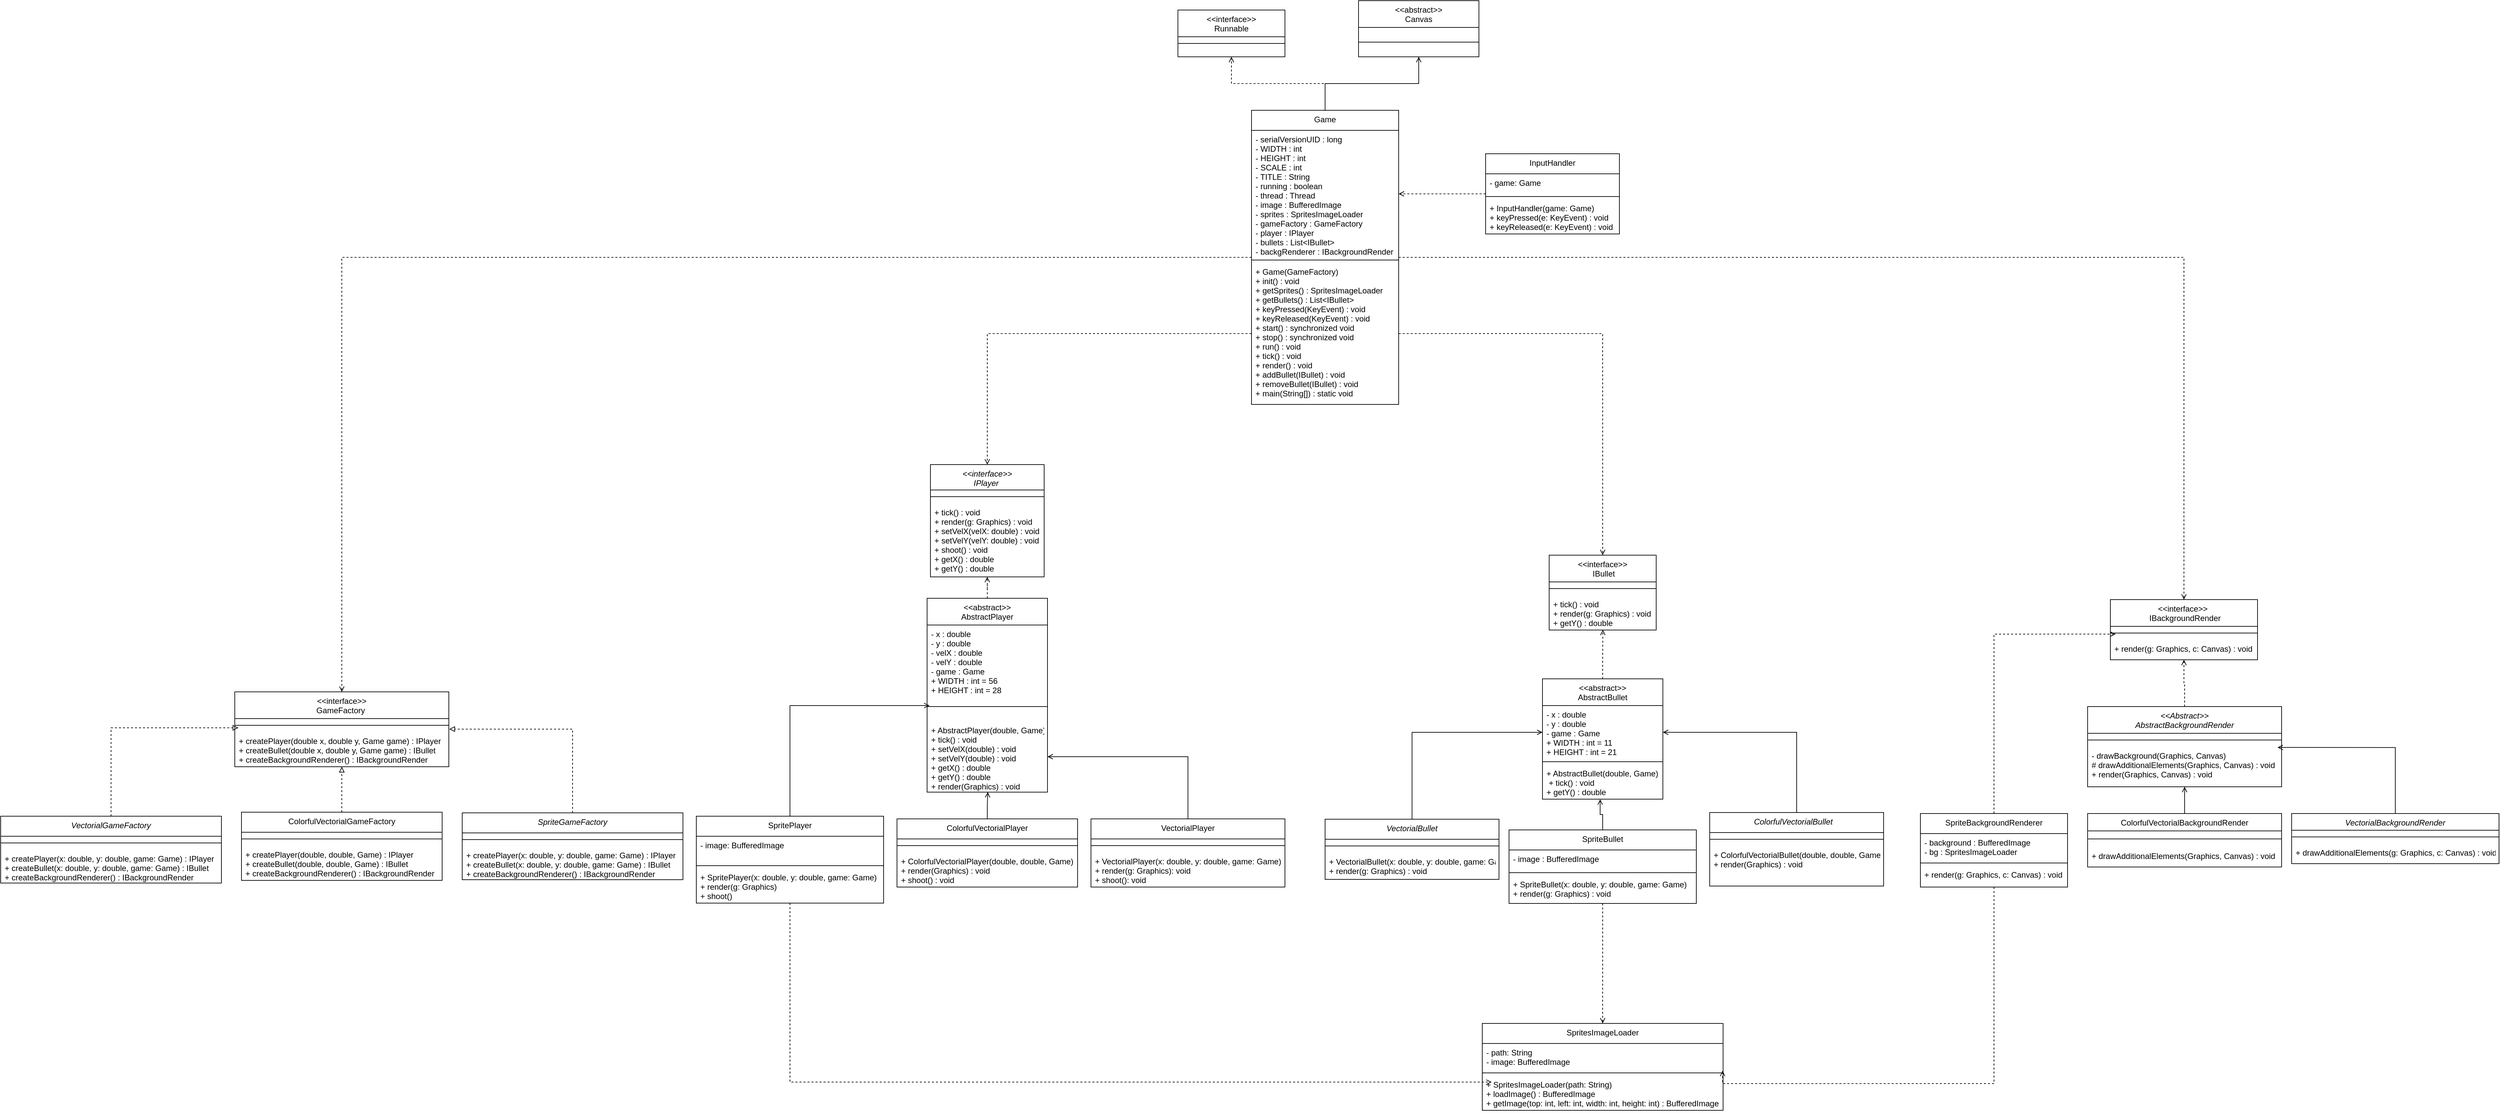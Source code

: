 <mxfile version="24.7.5">
  <diagram id="C5RBs43oDa-KdzZeNtuy" name="Page-1">
    <mxGraphModel dx="3214" dy="2257" grid="1" gridSize="10" guides="1" tooltips="1" connect="1" arrows="1" fold="1" page="1" pageScale="1" pageWidth="827" pageHeight="1169" math="0" shadow="0">
      <root>
        <mxCell id="WIyWlLk6GJQsqaUBKTNV-0" />
        <mxCell id="WIyWlLk6GJQsqaUBKTNV-1" parent="WIyWlLk6GJQsqaUBKTNV-0" />
        <mxCell id="E1pm1U9eMOjawBdHpZyg-67" style="edgeStyle=orthogonalEdgeStyle;rounded=0;orthogonalLoop=1;jettySize=auto;html=1;exitX=0.5;exitY=0;exitDx=0;exitDy=0;entryX=0.5;entryY=1;entryDx=0;entryDy=0;dashed=1;endArrow=open;endFill=0;" edge="1" parent="WIyWlLk6GJQsqaUBKTNV-1" source="zkfFHV4jXpPFQw0GAbJ--0" target="E1pm1U9eMOjawBdHpZyg-26">
          <mxGeometry relative="1" as="geometry" />
        </mxCell>
        <mxCell id="zkfFHV4jXpPFQw0GAbJ--0" value="&lt;&lt;Abstract&gt;&gt;&#xa;AbstractBackgroundRender" style="swimlane;fontStyle=2;align=center;verticalAlign=top;childLayout=stackLayout;horizontal=1;startSize=40;horizontalStack=0;resizeParent=1;resizeLast=0;collapsible=1;marginBottom=0;rounded=0;shadow=0;strokeWidth=1;" parent="WIyWlLk6GJQsqaUBKTNV-1" vertex="1">
          <mxGeometry x="1610" y="356" width="290" height="120" as="geometry">
            <mxRectangle x="230" y="140" width="160" height="26" as="alternateBounds" />
          </mxGeometry>
        </mxCell>
        <mxCell id="zkfFHV4jXpPFQw0GAbJ--4" value="" style="line;html=1;strokeWidth=1;align=left;verticalAlign=middle;spacingTop=-1;spacingLeft=3;spacingRight=3;rotatable=0;labelPosition=right;points=[];portConstraint=eastwest;" parent="zkfFHV4jXpPFQw0GAbJ--0" vertex="1">
          <mxGeometry y="40" width="290" height="20" as="geometry" />
        </mxCell>
        <mxCell id="zkfFHV4jXpPFQw0GAbJ--5" value="- drawBackground(Graphics, Canvas)&#xa;# drawAdditionalElements(Graphics, Canvas) : void&#xa;+ render(Graphics, Canvas) : void&#xa;" style="text;align=left;verticalAlign=top;spacingLeft=4;spacingRight=4;overflow=hidden;rotatable=0;points=[[0,0.5],[1,0.5]];portConstraint=eastwest;" parent="zkfFHV4jXpPFQw0GAbJ--0" vertex="1">
          <mxGeometry y="60" width="290" height="50" as="geometry" />
        </mxCell>
        <mxCell id="zkfFHV4jXpPFQw0GAbJ--6" value="&lt;&lt;abstract&gt;&gt;&#xa;AbstractBullet" style="swimlane;fontStyle=0;align=center;verticalAlign=top;childLayout=stackLayout;horizontal=1;startSize=40;horizontalStack=0;resizeParent=1;resizeLast=0;collapsible=1;marginBottom=0;rounded=0;shadow=0;strokeWidth=1;" parent="WIyWlLk6GJQsqaUBKTNV-1" vertex="1">
          <mxGeometry x="795" y="314.5" width="180" height="180" as="geometry">
            <mxRectangle x="130" y="380" width="160" height="26" as="alternateBounds" />
          </mxGeometry>
        </mxCell>
        <mxCell id="zkfFHV4jXpPFQw0GAbJ--8" value="- x : double  &#xa;- y : double &#xa;- game : Game &#xa;+ WIDTH : int = 11 &#xa;+ HEIGHT : int = 21" style="text;align=left;verticalAlign=top;spacingLeft=4;spacingRight=4;overflow=hidden;rotatable=0;points=[[0,0.5],[1,0.5]];portConstraint=eastwest;rounded=0;shadow=0;html=0;" parent="zkfFHV4jXpPFQw0GAbJ--6" vertex="1">
          <mxGeometry y="40" width="180" height="80" as="geometry" />
        </mxCell>
        <mxCell id="zkfFHV4jXpPFQw0GAbJ--9" value="" style="line;html=1;strokeWidth=1;align=left;verticalAlign=middle;spacingTop=-1;spacingLeft=3;spacingRight=3;rotatable=0;labelPosition=right;points=[];portConstraint=eastwest;" parent="zkfFHV4jXpPFQw0GAbJ--6" vertex="1">
          <mxGeometry y="120" width="180" height="8" as="geometry" />
        </mxCell>
        <mxCell id="zkfFHV4jXpPFQw0GAbJ--11" value="+ AbstractBullet(double, Game)&#xa; + tick() : void &#xa;+ getY() : double" style="text;align=left;verticalAlign=top;spacingLeft=4;spacingRight=4;overflow=hidden;rotatable=0;points=[[0,0.5],[1,0.5]];portConstraint=eastwest;" parent="zkfFHV4jXpPFQw0GAbJ--6" vertex="1">
          <mxGeometry y="128" width="180" height="52" as="geometry" />
        </mxCell>
        <mxCell id="E1pm1U9eMOjawBdHpZyg-69" style="edgeStyle=orthogonalEdgeStyle;rounded=0;orthogonalLoop=1;jettySize=auto;html=1;entryX=0.5;entryY=1;entryDx=0;entryDy=0;dashed=1;endArrow=open;endFill=0;" edge="1" parent="WIyWlLk6GJQsqaUBKTNV-1" source="zkfFHV4jXpPFQw0GAbJ--13" target="E1pm1U9eMOjawBdHpZyg-2">
          <mxGeometry relative="1" as="geometry" />
        </mxCell>
        <mxCell id="zkfFHV4jXpPFQw0GAbJ--13" value="&lt;&lt;abstract&gt;&gt;&#xa;AbstractPlayer" style="swimlane;fontStyle=0;align=center;verticalAlign=top;childLayout=stackLayout;horizontal=1;startSize=40;horizontalStack=0;resizeParent=1;resizeLast=0;collapsible=1;marginBottom=0;rounded=0;shadow=0;strokeWidth=1;" parent="WIyWlLk6GJQsqaUBKTNV-1" vertex="1">
          <mxGeometry x="-125" y="194" width="180" height="290" as="geometry">
            <mxRectangle x="340" y="380" width="170" height="26" as="alternateBounds" />
          </mxGeometry>
        </mxCell>
        <mxCell id="zkfFHV4jXpPFQw0GAbJ--14" value="- x : double&#xa;- y : double&#xa;- velX : double&#xa;- velY : double&#xa;- game : Game &#xa;+ WIDTH : int = 56 &#xa;+ HEIGHT : int = 28" style="text;align=left;verticalAlign=top;spacingLeft=4;spacingRight=4;overflow=hidden;rotatable=0;points=[[0,0.5],[1,0.5]];portConstraint=eastwest;" parent="zkfFHV4jXpPFQw0GAbJ--13" vertex="1">
          <mxGeometry y="40" width="180" height="100" as="geometry" />
        </mxCell>
        <mxCell id="zkfFHV4jXpPFQw0GAbJ--15" value="" style="line;html=1;strokeWidth=1;align=left;verticalAlign=middle;spacingTop=-1;spacingLeft=3;spacingRight=3;rotatable=0;labelPosition=right;points=[];portConstraint=eastwest;" parent="zkfFHV4jXpPFQw0GAbJ--13" vertex="1">
          <mxGeometry y="140" width="180" height="44" as="geometry" />
        </mxCell>
        <mxCell id="E1pm1U9eMOjawBdHpZyg-1" value="+ AbstractPlayer(double, Game) &#xa;+ tick() : void &#xa;+ setVelX(double) : void &#xa;+ setVelY(double) : void &#xa;+ getX() : double &#xa;+ getY() : double &#xa;+ render(Graphics) : void" style="text;align=left;verticalAlign=top;spacingLeft=4;spacingRight=4;overflow=hidden;rotatable=0;points=[[0,0.5],[1,0.5]];portConstraint=eastwest;" vertex="1" parent="zkfFHV4jXpPFQw0GAbJ--13">
          <mxGeometry y="184" width="180" height="106" as="geometry" />
        </mxCell>
        <mxCell id="E1pm1U9eMOjawBdHpZyg-70" style="edgeStyle=orthogonalEdgeStyle;rounded=0;orthogonalLoop=1;jettySize=auto;html=1;entryX=0.5;entryY=1;entryDx=0;entryDy=0;endArrow=open;endFill=0;" edge="1" parent="WIyWlLk6GJQsqaUBKTNV-1" source="zkfFHV4jXpPFQw0GAbJ--17" target="zkfFHV4jXpPFQw0GAbJ--0">
          <mxGeometry relative="1" as="geometry" />
        </mxCell>
        <mxCell id="zkfFHV4jXpPFQw0GAbJ--17" value="ColorfulVectorialBackgroundRender" style="swimlane;fontStyle=0;align=center;verticalAlign=top;childLayout=stackLayout;horizontal=1;startSize=26;horizontalStack=0;resizeParent=1;resizeLast=0;collapsible=1;marginBottom=0;rounded=0;shadow=0;strokeWidth=1;" parent="WIyWlLk6GJQsqaUBKTNV-1" vertex="1">
          <mxGeometry x="1610" y="516" width="290" height="80" as="geometry">
            <mxRectangle x="550" y="140" width="160" height="26" as="alternateBounds" />
          </mxGeometry>
        </mxCell>
        <mxCell id="zkfFHV4jXpPFQw0GAbJ--23" value="" style="line;html=1;strokeWidth=1;align=left;verticalAlign=middle;spacingTop=-1;spacingLeft=3;spacingRight=3;rotatable=0;labelPosition=right;points=[];portConstraint=eastwest;" parent="zkfFHV4jXpPFQw0GAbJ--17" vertex="1">
          <mxGeometry y="26" width="290" height="24" as="geometry" />
        </mxCell>
        <mxCell id="zkfFHV4jXpPFQw0GAbJ--25" value="+ drawAdditionalElements(Graphics, Canvas) : void" style="text;align=left;verticalAlign=top;spacingLeft=4;spacingRight=4;overflow=hidden;rotatable=0;points=[[0,0.5],[1,0.5]];portConstraint=eastwest;" parent="zkfFHV4jXpPFQw0GAbJ--17" vertex="1">
          <mxGeometry y="50" width="290" height="26" as="geometry" />
        </mxCell>
        <mxCell id="E1pm1U9eMOjawBdHpZyg-2" value="&lt;&lt;interface&gt;&gt;&#xa;IPlayer " style="swimlane;fontStyle=2;align=center;verticalAlign=top;childLayout=stackLayout;horizontal=1;startSize=38;horizontalStack=0;resizeParent=1;resizeLast=0;collapsible=1;marginBottom=0;rounded=0;shadow=0;strokeWidth=1;" vertex="1" parent="WIyWlLk6GJQsqaUBKTNV-1">
          <mxGeometry x="-120" y="-6" width="170" height="168" as="geometry">
            <mxRectangle x="230" y="140" width="160" height="26" as="alternateBounds" />
          </mxGeometry>
        </mxCell>
        <mxCell id="E1pm1U9eMOjawBdHpZyg-3" value="" style="line;html=1;strokeWidth=1;align=left;verticalAlign=middle;spacingTop=-1;spacingLeft=3;spacingRight=3;rotatable=0;labelPosition=right;points=[];portConstraint=eastwest;" vertex="1" parent="E1pm1U9eMOjawBdHpZyg-2">
          <mxGeometry y="38" width="170" height="20" as="geometry" />
        </mxCell>
        <mxCell id="E1pm1U9eMOjawBdHpZyg-4" value="+ tick() : void&#xa;+ render(g: Graphics) : void &#xa;+ setVelX(velX: double) : void&#xa;+ setVelY(velY: double) : void&#xa;+ shoot() : void &#xa;+ getX() : double &#xa;+ getY() : double" style="text;align=left;verticalAlign=top;spacingLeft=4;spacingRight=4;overflow=hidden;rotatable=0;points=[[0,0.5],[1,0.5]];portConstraint=eastwest;" vertex="1" parent="E1pm1U9eMOjawBdHpZyg-2">
          <mxGeometry y="58" width="170" height="110" as="geometry" />
        </mxCell>
        <mxCell id="E1pm1U9eMOjawBdHpZyg-73" style="edgeStyle=orthogonalEdgeStyle;rounded=0;orthogonalLoop=1;jettySize=auto;html=1;entryX=1;entryY=0.5;entryDx=0;entryDy=0;endArrow=open;endFill=0;" edge="1" parent="WIyWlLk6GJQsqaUBKTNV-1" source="E1pm1U9eMOjawBdHpZyg-5" target="zkfFHV4jXpPFQw0GAbJ--8">
          <mxGeometry relative="1" as="geometry" />
        </mxCell>
        <mxCell id="E1pm1U9eMOjawBdHpZyg-5" value="ColorfulVectorialBullet   " style="swimlane;fontStyle=2;align=center;verticalAlign=top;childLayout=stackLayout;horizontal=1;startSize=30;horizontalStack=0;resizeParent=1;resizeLast=0;collapsible=1;marginBottom=0;rounded=0;shadow=0;strokeWidth=1;" vertex="1" parent="WIyWlLk6GJQsqaUBKTNV-1">
          <mxGeometry x="1045" y="514.5" width="260" height="110" as="geometry">
            <mxRectangle x="230" y="140" width="160" height="26" as="alternateBounds" />
          </mxGeometry>
        </mxCell>
        <mxCell id="E1pm1U9eMOjawBdHpZyg-6" value="" style="line;html=1;strokeWidth=1;align=left;verticalAlign=middle;spacingTop=-1;spacingLeft=3;spacingRight=3;rotatable=0;labelPosition=right;points=[];portConstraint=eastwest;" vertex="1" parent="E1pm1U9eMOjawBdHpZyg-5">
          <mxGeometry y="30" width="260" height="20" as="geometry" />
        </mxCell>
        <mxCell id="E1pm1U9eMOjawBdHpZyg-7" value="+ ColorfulVectorialBullet(double, double, Game)&#xa;+ render(Graphics) : void" style="text;align=left;verticalAlign=top;spacingLeft=4;spacingRight=4;overflow=hidden;rotatable=0;points=[[0,0.5],[1,0.5]];portConstraint=eastwest;" vertex="1" parent="E1pm1U9eMOjawBdHpZyg-5">
          <mxGeometry y="50" width="260" height="50" as="geometry" />
        </mxCell>
        <mxCell id="E1pm1U9eMOjawBdHpZyg-9" value="ColorfulVectorialGameFactory" style="swimlane;fontStyle=0;align=center;verticalAlign=top;childLayout=stackLayout;horizontal=1;startSize=30;horizontalStack=0;resizeParent=1;resizeLast=0;collapsible=1;marginBottom=0;rounded=0;shadow=0;strokeWidth=1;" vertex="1" parent="WIyWlLk6GJQsqaUBKTNV-1">
          <mxGeometry x="-1150" y="514" width="300" height="102" as="geometry">
            <mxRectangle x="130" y="380" width="160" height="26" as="alternateBounds" />
          </mxGeometry>
        </mxCell>
        <mxCell id="E1pm1U9eMOjawBdHpZyg-11" value="" style="line;html=1;strokeWidth=1;align=left;verticalAlign=middle;spacingTop=-1;spacingLeft=3;spacingRight=3;rotatable=0;labelPosition=right;points=[];portConstraint=eastwest;" vertex="1" parent="E1pm1U9eMOjawBdHpZyg-9">
          <mxGeometry y="30" width="300" height="20" as="geometry" />
        </mxCell>
        <mxCell id="E1pm1U9eMOjawBdHpZyg-12" value="+ createPlayer(double, double, Game) : IPlayer &#xa;+ createBullet(double, double, Game) : IBullet &#xa;+ createBackgroundRenderer() : IBackgroundRender" style="text;align=left;verticalAlign=top;spacingLeft=4;spacingRight=4;overflow=hidden;rotatable=0;points=[[0,0.5],[1,0.5]];portConstraint=eastwest;" vertex="1" parent="E1pm1U9eMOjawBdHpZyg-9">
          <mxGeometry y="50" width="300" height="52" as="geometry" />
        </mxCell>
        <mxCell id="E1pm1U9eMOjawBdHpZyg-13" value="ColorfulVectorialPlayer" style="swimlane;fontStyle=0;align=center;verticalAlign=top;childLayout=stackLayout;horizontal=1;startSize=30;horizontalStack=0;resizeParent=1;resizeLast=0;collapsible=1;marginBottom=0;rounded=0;shadow=0;strokeWidth=1;" vertex="1" parent="WIyWlLk6GJQsqaUBKTNV-1">
          <mxGeometry x="-170" y="524" width="270" height="102" as="geometry">
            <mxRectangle x="130" y="380" width="160" height="26" as="alternateBounds" />
          </mxGeometry>
        </mxCell>
        <mxCell id="E1pm1U9eMOjawBdHpZyg-14" value="" style="line;html=1;strokeWidth=1;align=left;verticalAlign=middle;spacingTop=-1;spacingLeft=3;spacingRight=3;rotatable=0;labelPosition=right;points=[];portConstraint=eastwest;" vertex="1" parent="E1pm1U9eMOjawBdHpZyg-13">
          <mxGeometry y="30" width="270" height="20" as="geometry" />
        </mxCell>
        <mxCell id="E1pm1U9eMOjawBdHpZyg-15" value="+ ColorfulVectorialPlayer(double, double, Game) &#xa;+ render(Graphics) : void &#xa;+ shoot() : void" style="text;align=left;verticalAlign=top;spacingLeft=4;spacingRight=4;overflow=hidden;rotatable=0;points=[[0,0.5],[1,0.5]];portConstraint=eastwest;" vertex="1" parent="E1pm1U9eMOjawBdHpZyg-13">
          <mxGeometry y="50" width="270" height="52" as="geometry" />
        </mxCell>
        <mxCell id="E1pm1U9eMOjawBdHpZyg-83" style="edgeStyle=orthogonalEdgeStyle;rounded=0;orthogonalLoop=1;jettySize=auto;html=1;entryX=0.5;entryY=1;entryDx=0;entryDy=0;dashed=1;endArrow=open;endFill=0;" edge="1" parent="WIyWlLk6GJQsqaUBKTNV-1" source="E1pm1U9eMOjawBdHpZyg-19" target="E1pm1U9eMOjawBdHpZyg-76">
          <mxGeometry relative="1" as="geometry" />
        </mxCell>
        <mxCell id="E1pm1U9eMOjawBdHpZyg-84" style="edgeStyle=orthogonalEdgeStyle;rounded=0;orthogonalLoop=1;jettySize=auto;html=1;exitX=0.5;exitY=0;exitDx=0;exitDy=0;entryX=0.5;entryY=1;entryDx=0;entryDy=0;endArrow=open;endFill=0;" edge="1" parent="WIyWlLk6GJQsqaUBKTNV-1" source="E1pm1U9eMOjawBdHpZyg-19" target="E1pm1U9eMOjawBdHpZyg-79">
          <mxGeometry relative="1" as="geometry" />
        </mxCell>
        <mxCell id="E1pm1U9eMOjawBdHpZyg-102" style="edgeStyle=orthogonalEdgeStyle;rounded=0;orthogonalLoop=1;jettySize=auto;html=1;dashed=1;endArrow=open;endFill=0;" edge="1" parent="WIyWlLk6GJQsqaUBKTNV-1" source="E1pm1U9eMOjawBdHpZyg-19" target="E1pm1U9eMOjawBdHpZyg-23">
          <mxGeometry relative="1" as="geometry" />
        </mxCell>
        <mxCell id="E1pm1U9eMOjawBdHpZyg-105" style="edgeStyle=orthogonalEdgeStyle;rounded=0;orthogonalLoop=1;jettySize=auto;html=1;entryX=0.5;entryY=0;entryDx=0;entryDy=0;dashed=1;endArrow=open;endFill=0;" edge="1" parent="WIyWlLk6GJQsqaUBKTNV-1" source="E1pm1U9eMOjawBdHpZyg-19" target="E1pm1U9eMOjawBdHpZyg-26">
          <mxGeometry relative="1" as="geometry" />
        </mxCell>
        <mxCell id="E1pm1U9eMOjawBdHpZyg-19" value="Game" style="swimlane;fontStyle=0;align=center;verticalAlign=top;childLayout=stackLayout;horizontal=1;startSize=30;horizontalStack=0;resizeParent=1;resizeLast=0;collapsible=1;marginBottom=0;rounded=0;shadow=0;strokeWidth=1;" vertex="1" parent="WIyWlLk6GJQsqaUBKTNV-1">
          <mxGeometry x="360" y="-536" width="220" height="440" as="geometry">
            <mxRectangle x="130" y="380" width="160" height="26" as="alternateBounds" />
          </mxGeometry>
        </mxCell>
        <mxCell id="E1pm1U9eMOjawBdHpZyg-20" value="- serialVersionUID : long &#xa;- WIDTH : int &#xa;- HEIGHT : int &#xa;- SCALE : int &#xa;- TITLE : String &#xa;- running : boolean &#xa;- thread : Thread &#xa;- image : BufferedImage &#xa;- sprites : SpritesImageLoader &#xa;- gameFactory : GameFactory &#xa;- player : IPlayer &#xa;- bullets : List&lt;IBullet&gt; &#xa;- backgRenderer : IBackgroundRender" style="text;align=left;verticalAlign=top;spacingLeft=4;spacingRight=4;overflow=hidden;rotatable=0;points=[[0,0.5],[1,0.5]];portConstraint=eastwest;rounded=0;shadow=0;html=0;" vertex="1" parent="E1pm1U9eMOjawBdHpZyg-19">
          <mxGeometry y="30" width="220" height="190" as="geometry" />
        </mxCell>
        <mxCell id="E1pm1U9eMOjawBdHpZyg-21" value="" style="line;html=1;strokeWidth=1;align=left;verticalAlign=middle;spacingTop=-1;spacingLeft=3;spacingRight=3;rotatable=0;labelPosition=right;points=[];portConstraint=eastwest;" vertex="1" parent="E1pm1U9eMOjawBdHpZyg-19">
          <mxGeometry y="220" width="220" height="8" as="geometry" />
        </mxCell>
        <mxCell id="E1pm1U9eMOjawBdHpZyg-22" value="+ Game(GameFactory) &#xa;+ init() : void &#xa;+ getSprites() : SpritesImageLoader &#xa;+ getBullets() : List&lt;IBullet&gt; &#xa;+ keyPressed(KeyEvent) : void &#xa;+ keyReleased(KeyEvent) : void &#xa;+ start() : synchronized void &#xa;+ stop() : synchronized void &#xa;+ run() : void &#xa;+ tick() : void &#xa;+ render() : void &#xa;+ addBullet(IBullet) : void &#xa;+ removeBullet(IBullet) : void &#xa;+ main(String[]) : static void" style="text;align=left;verticalAlign=top;spacingLeft=4;spacingRight=4;overflow=hidden;rotatable=0;points=[[0,0.5],[1,0.5]];portConstraint=eastwest;" vertex="1" parent="E1pm1U9eMOjawBdHpZyg-19">
          <mxGeometry y="228" width="220" height="212" as="geometry" />
        </mxCell>
        <mxCell id="E1pm1U9eMOjawBdHpZyg-23" value="&lt;&lt;interface&gt;&gt;&#xa;GameFactory " style="swimlane;fontStyle=0;align=center;verticalAlign=top;childLayout=stackLayout;horizontal=1;startSize=40;horizontalStack=0;resizeParent=1;resizeLast=0;collapsible=1;marginBottom=0;rounded=0;shadow=0;strokeWidth=1;" vertex="1" parent="WIyWlLk6GJQsqaUBKTNV-1">
          <mxGeometry x="-1160" y="334" width="320" height="112" as="geometry">
            <mxRectangle x="130" y="380" width="160" height="26" as="alternateBounds" />
          </mxGeometry>
        </mxCell>
        <mxCell id="E1pm1U9eMOjawBdHpZyg-24" value="" style="line;html=1;strokeWidth=1;align=left;verticalAlign=middle;spacingTop=-1;spacingLeft=3;spacingRight=3;rotatable=0;labelPosition=right;points=[];portConstraint=eastwest;" vertex="1" parent="E1pm1U9eMOjawBdHpZyg-23">
          <mxGeometry y="40" width="320" height="20" as="geometry" />
        </mxCell>
        <mxCell id="E1pm1U9eMOjawBdHpZyg-25" value="+ createPlayer(double x, double y, Game game) : IPlayer &#xa;+ createBullet(double x, double y, Game game) : IBullet &#xa;+ createBackgroundRenderer() : IBackgroundRender" style="text;align=left;verticalAlign=top;spacingLeft=4;spacingRight=4;overflow=hidden;rotatable=0;points=[[0,0.5],[1,0.5]];portConstraint=eastwest;" vertex="1" parent="E1pm1U9eMOjawBdHpZyg-23">
          <mxGeometry y="60" width="320" height="52" as="geometry" />
        </mxCell>
        <mxCell id="E1pm1U9eMOjawBdHpZyg-26" value="&lt;&lt;interface&gt;&gt; &#xa; IBackgroundRender" style="swimlane;fontStyle=0;align=center;verticalAlign=top;childLayout=stackLayout;horizontal=1;startSize=40;horizontalStack=0;resizeParent=1;resizeLast=0;collapsible=1;marginBottom=0;rounded=0;shadow=0;strokeWidth=1;" vertex="1" parent="WIyWlLk6GJQsqaUBKTNV-1">
          <mxGeometry x="1644" y="196" width="220" height="90" as="geometry">
            <mxRectangle x="130" y="380" width="160" height="26" as="alternateBounds" />
          </mxGeometry>
        </mxCell>
        <mxCell id="E1pm1U9eMOjawBdHpZyg-27" value="" style="line;html=1;strokeWidth=1;align=left;verticalAlign=middle;spacingTop=-1;spacingLeft=3;spacingRight=3;rotatable=0;labelPosition=right;points=[];portConstraint=eastwest;" vertex="1" parent="E1pm1U9eMOjawBdHpZyg-26">
          <mxGeometry y="40" width="220" height="20" as="geometry" />
        </mxCell>
        <mxCell id="E1pm1U9eMOjawBdHpZyg-28" value="+ render(g: Graphics, c: Canvas) : void" style="text;align=left;verticalAlign=top;spacingLeft=4;spacingRight=4;overflow=hidden;rotatable=0;points=[[0,0.5],[1,0.5]];portConstraint=eastwest;" vertex="1" parent="E1pm1U9eMOjawBdHpZyg-26">
          <mxGeometry y="60" width="220" height="30" as="geometry" />
        </mxCell>
        <mxCell id="E1pm1U9eMOjawBdHpZyg-29" value=" &lt;&lt;interface&gt;&gt; &#xa; IBullet" style="swimlane;fontStyle=0;align=center;verticalAlign=top;childLayout=stackLayout;horizontal=1;startSize=40;horizontalStack=0;resizeParent=1;resizeLast=0;collapsible=1;marginBottom=0;rounded=0;shadow=0;strokeWidth=1;" vertex="1" parent="WIyWlLk6GJQsqaUBKTNV-1">
          <mxGeometry x="805" y="129.5" width="160" height="112" as="geometry">
            <mxRectangle x="130" y="380" width="160" height="26" as="alternateBounds" />
          </mxGeometry>
        </mxCell>
        <mxCell id="E1pm1U9eMOjawBdHpZyg-30" value="" style="line;html=1;strokeWidth=1;align=left;verticalAlign=middle;spacingTop=-1;spacingLeft=3;spacingRight=3;rotatable=0;labelPosition=right;points=[];portConstraint=eastwest;" vertex="1" parent="E1pm1U9eMOjawBdHpZyg-29">
          <mxGeometry y="40" width="160" height="20" as="geometry" />
        </mxCell>
        <mxCell id="E1pm1U9eMOjawBdHpZyg-31" value="+ tick() : void &#xa;+ render(g: Graphics) : void &#xa;+ getY() : double" style="text;align=left;verticalAlign=top;spacingLeft=4;spacingRight=4;overflow=hidden;rotatable=0;points=[[0,0.5],[1,0.5]];portConstraint=eastwest;" vertex="1" parent="E1pm1U9eMOjawBdHpZyg-29">
          <mxGeometry y="60" width="160" height="52" as="geometry" />
        </mxCell>
        <mxCell id="E1pm1U9eMOjawBdHpZyg-106" style="edgeStyle=orthogonalEdgeStyle;rounded=0;orthogonalLoop=1;jettySize=auto;html=1;dashed=1;endArrow=open;endFill=0;" edge="1" parent="WIyWlLk6GJQsqaUBKTNV-1" source="E1pm1U9eMOjawBdHpZyg-32" target="E1pm1U9eMOjawBdHpZyg-20">
          <mxGeometry relative="1" as="geometry" />
        </mxCell>
        <mxCell id="E1pm1U9eMOjawBdHpZyg-32" value="InputHandler" style="swimlane;fontStyle=0;align=center;verticalAlign=top;childLayout=stackLayout;horizontal=1;startSize=30;horizontalStack=0;resizeParent=1;resizeLast=0;collapsible=1;marginBottom=0;rounded=0;shadow=0;strokeWidth=1;" vertex="1" parent="WIyWlLk6GJQsqaUBKTNV-1">
          <mxGeometry x="710" y="-471" width="200" height="120" as="geometry">
            <mxRectangle x="130" y="380" width="160" height="26" as="alternateBounds" />
          </mxGeometry>
        </mxCell>
        <mxCell id="E1pm1U9eMOjawBdHpZyg-33" value="- game: Game" style="text;align=left;verticalAlign=top;spacingLeft=4;spacingRight=4;overflow=hidden;rotatable=0;points=[[0,0.5],[1,0.5]];portConstraint=eastwest;rounded=0;shadow=0;html=0;" vertex="1" parent="E1pm1U9eMOjawBdHpZyg-32">
          <mxGeometry y="30" width="200" height="30" as="geometry" />
        </mxCell>
        <mxCell id="E1pm1U9eMOjawBdHpZyg-34" value="" style="line;html=1;strokeWidth=1;align=left;verticalAlign=middle;spacingTop=-1;spacingLeft=3;spacingRight=3;rotatable=0;labelPosition=right;points=[];portConstraint=eastwest;" vertex="1" parent="E1pm1U9eMOjawBdHpZyg-32">
          <mxGeometry y="60" width="200" height="8" as="geometry" />
        </mxCell>
        <mxCell id="E1pm1U9eMOjawBdHpZyg-35" value="+ InputHandler(game: Game) &#xa;+ keyPressed(e: KeyEvent) : void &#xa;+ keyReleased(e: KeyEvent) : void" style="text;align=left;verticalAlign=top;spacingLeft=4;spacingRight=4;overflow=hidden;rotatable=0;points=[[0,0.5],[1,0.5]];portConstraint=eastwest;" vertex="1" parent="E1pm1U9eMOjawBdHpZyg-32">
          <mxGeometry y="68" width="200" height="52" as="geometry" />
        </mxCell>
        <mxCell id="E1pm1U9eMOjawBdHpZyg-36" value="SpriteBackgroundRenderer" style="swimlane;fontStyle=0;align=center;verticalAlign=top;childLayout=stackLayout;horizontal=1;startSize=30;horizontalStack=0;resizeParent=1;resizeLast=0;collapsible=1;marginBottom=0;rounded=0;shadow=0;strokeWidth=1;" vertex="1" parent="WIyWlLk6GJQsqaUBKTNV-1">
          <mxGeometry x="1360" y="516" width="220" height="110" as="geometry">
            <mxRectangle x="130" y="380" width="160" height="26" as="alternateBounds" />
          </mxGeometry>
        </mxCell>
        <mxCell id="E1pm1U9eMOjawBdHpZyg-37" value="- background : BufferedImage &#xa;- bg : SpritesImageLoader" style="text;align=left;verticalAlign=top;spacingLeft=4;spacingRight=4;overflow=hidden;rotatable=0;points=[[0,0.5],[1,0.5]];portConstraint=eastwest;rounded=0;shadow=0;html=0;" vertex="1" parent="E1pm1U9eMOjawBdHpZyg-36">
          <mxGeometry y="30" width="220" height="40" as="geometry" />
        </mxCell>
        <mxCell id="E1pm1U9eMOjawBdHpZyg-38" value="" style="line;html=1;strokeWidth=1;align=left;verticalAlign=middle;spacingTop=-1;spacingLeft=3;spacingRight=3;rotatable=0;labelPosition=right;points=[];portConstraint=eastwest;" vertex="1" parent="E1pm1U9eMOjawBdHpZyg-36">
          <mxGeometry y="70" width="220" height="8" as="geometry" />
        </mxCell>
        <mxCell id="E1pm1U9eMOjawBdHpZyg-39" value="+ render(g: Graphics, c: Canvas) : void" style="text;align=left;verticalAlign=top;spacingLeft=4;spacingRight=4;overflow=hidden;rotatable=0;points=[[0,0.5],[1,0.5]];portConstraint=eastwest;" vertex="1" parent="E1pm1U9eMOjawBdHpZyg-36">
          <mxGeometry y="78" width="220" height="32" as="geometry" />
        </mxCell>
        <mxCell id="E1pm1U9eMOjawBdHpZyg-100" style="edgeStyle=orthogonalEdgeStyle;rounded=0;orthogonalLoop=1;jettySize=auto;html=1;exitX=0.5;exitY=1;exitDx=0;exitDy=0;entryX=0.5;entryY=0;entryDx=0;entryDy=0;dashed=1;endArrow=open;endFill=0;" edge="1" parent="WIyWlLk6GJQsqaUBKTNV-1" source="E1pm1U9eMOjawBdHpZyg-40" target="E1pm1U9eMOjawBdHpZyg-51">
          <mxGeometry relative="1" as="geometry" />
        </mxCell>
        <mxCell id="E1pm1U9eMOjawBdHpZyg-40" value="SpriteBullet" style="swimlane;fontStyle=0;align=center;verticalAlign=top;childLayout=stackLayout;horizontal=1;startSize=30;horizontalStack=0;resizeParent=1;resizeLast=0;collapsible=1;marginBottom=0;rounded=0;shadow=0;strokeWidth=1;" vertex="1" parent="WIyWlLk6GJQsqaUBKTNV-1">
          <mxGeometry x="745" y="540.5" width="280" height="110" as="geometry">
            <mxRectangle x="130" y="380" width="160" height="26" as="alternateBounds" />
          </mxGeometry>
        </mxCell>
        <mxCell id="E1pm1U9eMOjawBdHpZyg-41" value="- image : BufferedImage" style="text;align=left;verticalAlign=top;spacingLeft=4;spacingRight=4;overflow=hidden;rotatable=0;points=[[0,0.5],[1,0.5]];portConstraint=eastwest;rounded=0;shadow=0;html=0;" vertex="1" parent="E1pm1U9eMOjawBdHpZyg-40">
          <mxGeometry y="30" width="280" height="30" as="geometry" />
        </mxCell>
        <mxCell id="E1pm1U9eMOjawBdHpZyg-42" value="" style="line;html=1;strokeWidth=1;align=left;verticalAlign=middle;spacingTop=-1;spacingLeft=3;spacingRight=3;rotatable=0;labelPosition=right;points=[];portConstraint=eastwest;" vertex="1" parent="E1pm1U9eMOjawBdHpZyg-40">
          <mxGeometry y="60" width="280" height="8" as="geometry" />
        </mxCell>
        <mxCell id="E1pm1U9eMOjawBdHpZyg-43" value="+ SpriteBullet(x: double, y: double, game: Game) &#xa;+ render(g: Graphics) : void" style="text;align=left;verticalAlign=top;spacingLeft=4;spacingRight=4;overflow=hidden;rotatable=0;points=[[0,0.5],[1,0.5]];portConstraint=eastwest;" vertex="1" parent="E1pm1U9eMOjawBdHpZyg-40">
          <mxGeometry y="68" width="280" height="32" as="geometry" />
        </mxCell>
        <mxCell id="E1pm1U9eMOjawBdHpZyg-44" value="SpriteGameFactory" style="swimlane;fontStyle=2;align=center;verticalAlign=top;childLayout=stackLayout;horizontal=1;startSize=30;horizontalStack=0;resizeParent=1;resizeLast=0;collapsible=1;marginBottom=0;rounded=0;shadow=0;strokeWidth=1;" vertex="1" parent="WIyWlLk6GJQsqaUBKTNV-1">
          <mxGeometry x="-820" y="515" width="330" height="100" as="geometry">
            <mxRectangle x="230" y="140" width="160" height="26" as="alternateBounds" />
          </mxGeometry>
        </mxCell>
        <mxCell id="E1pm1U9eMOjawBdHpZyg-45" value="" style="line;html=1;strokeWidth=1;align=left;verticalAlign=middle;spacingTop=-1;spacingLeft=3;spacingRight=3;rotatable=0;labelPosition=right;points=[];portConstraint=eastwest;" vertex="1" parent="E1pm1U9eMOjawBdHpZyg-44">
          <mxGeometry y="30" width="330" height="20" as="geometry" />
        </mxCell>
        <mxCell id="E1pm1U9eMOjawBdHpZyg-46" value="+ createPlayer(x: double, y: double, game: Game) : IPlayer &#xa;+ createBullet(x: double, y: double, game: Game) : IBullet &#xa;+ createBackgroundRenderer() : IBackgroundRender&#xa;" style="text;align=left;verticalAlign=top;spacingLeft=4;spacingRight=4;overflow=hidden;rotatable=0;points=[[0,0.5],[1,0.5]];portConstraint=eastwest;" vertex="1" parent="E1pm1U9eMOjawBdHpZyg-44">
          <mxGeometry y="50" width="330" height="50" as="geometry" />
        </mxCell>
        <mxCell id="E1pm1U9eMOjawBdHpZyg-47" value="SpritePlayer" style="swimlane;fontStyle=0;align=center;verticalAlign=top;childLayout=stackLayout;horizontal=1;startSize=30;horizontalStack=0;resizeParent=1;resizeLast=0;collapsible=1;marginBottom=0;rounded=0;shadow=0;strokeWidth=1;" vertex="1" parent="WIyWlLk6GJQsqaUBKTNV-1">
          <mxGeometry x="-470" y="520" width="280" height="130" as="geometry">
            <mxRectangle x="130" y="380" width="160" height="26" as="alternateBounds" />
          </mxGeometry>
        </mxCell>
        <mxCell id="E1pm1U9eMOjawBdHpZyg-48" value="- image: BufferedImage" style="text;align=left;verticalAlign=top;spacingLeft=4;spacingRight=4;overflow=hidden;rotatable=0;points=[[0,0.5],[1,0.5]];portConstraint=eastwest;rounded=0;shadow=0;html=0;" vertex="1" parent="E1pm1U9eMOjawBdHpZyg-47">
          <mxGeometry y="30" width="280" height="40" as="geometry" />
        </mxCell>
        <mxCell id="E1pm1U9eMOjawBdHpZyg-49" value="" style="line;html=1;strokeWidth=1;align=left;verticalAlign=middle;spacingTop=-1;spacingLeft=3;spacingRight=3;rotatable=0;labelPosition=right;points=[];portConstraint=eastwest;" vertex="1" parent="E1pm1U9eMOjawBdHpZyg-47">
          <mxGeometry y="70" width="280" height="8" as="geometry" />
        </mxCell>
        <mxCell id="E1pm1U9eMOjawBdHpZyg-50" value="+ SpritePlayer(x: double, y: double, game: Game)&#xa;+ render(g: Graphics) &#xa;+ shoot()" style="text;align=left;verticalAlign=top;spacingLeft=4;spacingRight=4;overflow=hidden;rotatable=0;points=[[0,0.5],[1,0.5]];portConstraint=eastwest;" vertex="1" parent="E1pm1U9eMOjawBdHpZyg-47">
          <mxGeometry y="78" width="280" height="52" as="geometry" />
        </mxCell>
        <mxCell id="E1pm1U9eMOjawBdHpZyg-51" value="SpritesImageLoader" style="swimlane;fontStyle=0;align=center;verticalAlign=top;childLayout=stackLayout;horizontal=1;startSize=30;horizontalStack=0;resizeParent=1;resizeLast=0;collapsible=1;marginBottom=0;rounded=0;shadow=0;strokeWidth=1;" vertex="1" parent="WIyWlLk6GJQsqaUBKTNV-1">
          <mxGeometry x="705" y="830" width="360" height="130" as="geometry">
            <mxRectangle x="130" y="380" width="160" height="26" as="alternateBounds" />
          </mxGeometry>
        </mxCell>
        <mxCell id="E1pm1U9eMOjawBdHpZyg-52" value="- path: String &#xa;- image: BufferedImage" style="text;align=left;verticalAlign=top;spacingLeft=4;spacingRight=4;overflow=hidden;rotatable=0;points=[[0,0.5],[1,0.5]];portConstraint=eastwest;rounded=0;shadow=0;html=0;" vertex="1" parent="E1pm1U9eMOjawBdHpZyg-51">
          <mxGeometry y="30" width="360" height="40" as="geometry" />
        </mxCell>
        <mxCell id="E1pm1U9eMOjawBdHpZyg-53" value="" style="line;html=1;strokeWidth=1;align=left;verticalAlign=middle;spacingTop=-1;spacingLeft=3;spacingRight=3;rotatable=0;labelPosition=right;points=[];portConstraint=eastwest;" vertex="1" parent="E1pm1U9eMOjawBdHpZyg-51">
          <mxGeometry y="70" width="360" height="8" as="geometry" />
        </mxCell>
        <mxCell id="E1pm1U9eMOjawBdHpZyg-54" value="+ SpritesImageLoader(path: String) &#xa;+ loadImage() : BufferedImage &#xa;+ getImage(top: int, left: int, width: int, height: int) : BufferedImage" style="text;align=left;verticalAlign=top;spacingLeft=4;spacingRight=4;overflow=hidden;rotatable=0;points=[[0,0.5],[1,0.5]];portConstraint=eastwest;" vertex="1" parent="E1pm1U9eMOjawBdHpZyg-51">
          <mxGeometry y="78" width="360" height="52" as="geometry" />
        </mxCell>
        <mxCell id="E1pm1U9eMOjawBdHpZyg-55" value="VectorialBackgroundRender" style="swimlane;fontStyle=2;align=center;verticalAlign=top;childLayout=stackLayout;horizontal=1;startSize=25;horizontalStack=0;resizeParent=1;resizeLast=0;collapsible=1;marginBottom=0;rounded=0;shadow=0;strokeWidth=1;" vertex="1" parent="WIyWlLk6GJQsqaUBKTNV-1">
          <mxGeometry x="1915" y="516" width="310" height="75" as="geometry">
            <mxRectangle x="230" y="140" width="160" height="26" as="alternateBounds" />
          </mxGeometry>
        </mxCell>
        <mxCell id="E1pm1U9eMOjawBdHpZyg-56" value="" style="line;html=1;strokeWidth=1;align=left;verticalAlign=middle;spacingTop=-1;spacingLeft=3;spacingRight=3;rotatable=0;labelPosition=right;points=[];portConstraint=eastwest;" vertex="1" parent="E1pm1U9eMOjawBdHpZyg-55">
          <mxGeometry y="25" width="310" height="20" as="geometry" />
        </mxCell>
        <mxCell id="E1pm1U9eMOjawBdHpZyg-57" value="+ drawAdditionalElements(g: Graphics, c: Canvas) : void&#xa;" style="text;align=left;verticalAlign=top;spacingLeft=4;spacingRight=4;overflow=hidden;rotatable=0;points=[[0,0.5],[1,0.5]];portConstraint=eastwest;" vertex="1" parent="E1pm1U9eMOjawBdHpZyg-55">
          <mxGeometry y="45" width="310" height="25" as="geometry" />
        </mxCell>
        <mxCell id="E1pm1U9eMOjawBdHpZyg-94" style="edgeStyle=orthogonalEdgeStyle;rounded=0;orthogonalLoop=1;jettySize=auto;html=1;entryX=0;entryY=0.5;entryDx=0;entryDy=0;endArrow=open;endFill=0;" edge="1" parent="WIyWlLk6GJQsqaUBKTNV-1" source="E1pm1U9eMOjawBdHpZyg-58" target="zkfFHV4jXpPFQw0GAbJ--8">
          <mxGeometry relative="1" as="geometry" />
        </mxCell>
        <mxCell id="E1pm1U9eMOjawBdHpZyg-58" value="VectorialBullet" style="swimlane;fontStyle=2;align=center;verticalAlign=top;childLayout=stackLayout;horizontal=1;startSize=30;horizontalStack=0;resizeParent=1;resizeLast=0;collapsible=1;marginBottom=0;rounded=0;shadow=0;strokeWidth=1;" vertex="1" parent="WIyWlLk6GJQsqaUBKTNV-1">
          <mxGeometry x="470" y="524.5" width="260" height="90" as="geometry">
            <mxRectangle x="230" y="140" width="160" height="26" as="alternateBounds" />
          </mxGeometry>
        </mxCell>
        <mxCell id="E1pm1U9eMOjawBdHpZyg-59" value="" style="line;html=1;strokeWidth=1;align=left;verticalAlign=middle;spacingTop=-1;spacingLeft=3;spacingRight=3;rotatable=0;labelPosition=right;points=[];portConstraint=eastwest;" vertex="1" parent="E1pm1U9eMOjawBdHpZyg-58">
          <mxGeometry y="30" width="260" height="20" as="geometry" />
        </mxCell>
        <mxCell id="E1pm1U9eMOjawBdHpZyg-60" value="+ VectorialBullet(x: double, y: double, game: Game) &#xa;+ render(g: Graphics) : void" style="text;align=left;verticalAlign=top;spacingLeft=4;spacingRight=4;overflow=hidden;rotatable=0;points=[[0,0.5],[1,0.5]];portConstraint=eastwest;" vertex="1" parent="E1pm1U9eMOjawBdHpZyg-58">
          <mxGeometry y="50" width="260" height="40" as="geometry" />
        </mxCell>
        <mxCell id="E1pm1U9eMOjawBdHpZyg-61" value="VectorialGameFactory" style="swimlane;fontStyle=2;align=center;verticalAlign=top;childLayout=stackLayout;horizontal=1;startSize=30;horizontalStack=0;resizeParent=1;resizeLast=0;collapsible=1;marginBottom=0;rounded=0;shadow=0;strokeWidth=1;" vertex="1" parent="WIyWlLk6GJQsqaUBKTNV-1">
          <mxGeometry x="-1510" y="520" width="330" height="100" as="geometry">
            <mxRectangle x="230" y="140" width="160" height="26" as="alternateBounds" />
          </mxGeometry>
        </mxCell>
        <mxCell id="E1pm1U9eMOjawBdHpZyg-62" value="" style="line;html=1;strokeWidth=1;align=left;verticalAlign=middle;spacingTop=-1;spacingLeft=3;spacingRight=3;rotatable=0;labelPosition=right;points=[];portConstraint=eastwest;" vertex="1" parent="E1pm1U9eMOjawBdHpZyg-61">
          <mxGeometry y="30" width="330" height="20" as="geometry" />
        </mxCell>
        <mxCell id="E1pm1U9eMOjawBdHpZyg-63" value="+ createPlayer(x: double, y: double, game: Game) : IPlayer &#xa;+ createBullet(x: double, y: double, game: Game) : IBullet &#xa;+ createBackgroundRenderer() : IBackgroundRender&#xa;" style="text;align=left;verticalAlign=top;spacingLeft=4;spacingRight=4;overflow=hidden;rotatable=0;points=[[0,0.5],[1,0.5]];portConstraint=eastwest;" vertex="1" parent="E1pm1U9eMOjawBdHpZyg-61">
          <mxGeometry y="50" width="330" height="50" as="geometry" />
        </mxCell>
        <mxCell id="E1pm1U9eMOjawBdHpZyg-92" style="edgeStyle=orthogonalEdgeStyle;rounded=0;orthogonalLoop=1;jettySize=auto;html=1;endArrow=open;endFill=0;" edge="1" parent="WIyWlLk6GJQsqaUBKTNV-1" source="E1pm1U9eMOjawBdHpZyg-64" target="E1pm1U9eMOjawBdHpZyg-1">
          <mxGeometry relative="1" as="geometry" />
        </mxCell>
        <mxCell id="E1pm1U9eMOjawBdHpZyg-64" value="VectorialPlayer" style="swimlane;fontStyle=0;align=center;verticalAlign=top;childLayout=stackLayout;horizontal=1;startSize=30;horizontalStack=0;resizeParent=1;resizeLast=0;collapsible=1;marginBottom=0;rounded=0;shadow=0;strokeWidth=1;" vertex="1" parent="WIyWlLk6GJQsqaUBKTNV-1">
          <mxGeometry x="120" y="524" width="290" height="102" as="geometry">
            <mxRectangle x="130" y="380" width="160" height="26" as="alternateBounds" />
          </mxGeometry>
        </mxCell>
        <mxCell id="E1pm1U9eMOjawBdHpZyg-65" value="" style="line;html=1;strokeWidth=1;align=left;verticalAlign=middle;spacingTop=-1;spacingLeft=3;spacingRight=3;rotatable=0;labelPosition=right;points=[];portConstraint=eastwest;" vertex="1" parent="E1pm1U9eMOjawBdHpZyg-64">
          <mxGeometry y="30" width="290" height="20" as="geometry" />
        </mxCell>
        <mxCell id="E1pm1U9eMOjawBdHpZyg-66" value="+ VectorialPlayer(x: double, y: double, game: Game) &#xa;+ render(g: Graphics): void &#xa;+ shoot(): void" style="text;align=left;verticalAlign=top;spacingLeft=4;spacingRight=4;overflow=hidden;rotatable=0;points=[[0,0.5],[1,0.5]];portConstraint=eastwest;" vertex="1" parent="E1pm1U9eMOjawBdHpZyg-64">
          <mxGeometry y="50" width="290" height="52" as="geometry" />
        </mxCell>
        <mxCell id="E1pm1U9eMOjawBdHpZyg-68" style="edgeStyle=orthogonalEdgeStyle;rounded=0;orthogonalLoop=1;jettySize=auto;html=1;entryX=0.502;entryY=0.991;entryDx=0;entryDy=0;entryPerimeter=0;dashed=1;endArrow=open;endFill=0;" edge="1" parent="WIyWlLk6GJQsqaUBKTNV-1" source="zkfFHV4jXpPFQw0GAbJ--6" target="E1pm1U9eMOjawBdHpZyg-31">
          <mxGeometry relative="1" as="geometry" />
        </mxCell>
        <mxCell id="E1pm1U9eMOjawBdHpZyg-74" style="edgeStyle=orthogonalEdgeStyle;rounded=0;orthogonalLoop=1;jettySize=auto;html=1;entryX=0.5;entryY=1;entryDx=0;entryDy=0;entryPerimeter=0;endArrow=block;endFill=0;dashed=1;" edge="1" parent="WIyWlLk6GJQsqaUBKTNV-1" source="E1pm1U9eMOjawBdHpZyg-9" target="E1pm1U9eMOjawBdHpZyg-25">
          <mxGeometry relative="1" as="geometry" />
        </mxCell>
        <mxCell id="E1pm1U9eMOjawBdHpZyg-75" style="edgeStyle=orthogonalEdgeStyle;rounded=0;orthogonalLoop=1;jettySize=auto;html=1;entryX=0.504;entryY=0.998;entryDx=0;entryDy=0;entryPerimeter=0;endArrow=open;endFill=0;" edge="1" parent="WIyWlLk6GJQsqaUBKTNV-1" source="E1pm1U9eMOjawBdHpZyg-13" target="E1pm1U9eMOjawBdHpZyg-1">
          <mxGeometry relative="1" as="geometry" />
        </mxCell>
        <mxCell id="E1pm1U9eMOjawBdHpZyg-76" value=" &lt;&lt;interface&gt;&gt; &#xa;Runnable" style="swimlane;fontStyle=0;align=center;verticalAlign=top;childLayout=stackLayout;horizontal=1;startSize=40;horizontalStack=0;resizeParent=1;resizeLast=0;collapsible=1;marginBottom=0;rounded=0;shadow=0;strokeWidth=1;" vertex="1" parent="WIyWlLk6GJQsqaUBKTNV-1">
          <mxGeometry x="250" y="-686" width="160" height="70" as="geometry">
            <mxRectangle x="130" y="380" width="160" height="26" as="alternateBounds" />
          </mxGeometry>
        </mxCell>
        <mxCell id="E1pm1U9eMOjawBdHpZyg-77" value="" style="line;html=1;strokeWidth=1;align=left;verticalAlign=middle;spacingTop=-1;spacingLeft=3;spacingRight=3;rotatable=0;labelPosition=right;points=[];portConstraint=eastwest;" vertex="1" parent="E1pm1U9eMOjawBdHpZyg-76">
          <mxGeometry y="40" width="160" height="20" as="geometry" />
        </mxCell>
        <mxCell id="E1pm1U9eMOjawBdHpZyg-79" value="&lt;&lt;abstract&gt;&gt;&#xa;Canvas" style="swimlane;fontStyle=0;align=center;verticalAlign=top;childLayout=stackLayout;horizontal=1;startSize=40;horizontalStack=0;resizeParent=1;resizeLast=0;collapsible=1;marginBottom=0;rounded=0;shadow=0;strokeWidth=1;" vertex="1" parent="WIyWlLk6GJQsqaUBKTNV-1">
          <mxGeometry x="520" y="-700" width="180" height="84" as="geometry">
            <mxRectangle x="340" y="380" width="170" height="26" as="alternateBounds" />
          </mxGeometry>
        </mxCell>
        <mxCell id="E1pm1U9eMOjawBdHpZyg-81" value="" style="line;html=1;strokeWidth=1;align=left;verticalAlign=middle;spacingTop=-1;spacingLeft=3;spacingRight=3;rotatable=0;labelPosition=right;points=[];portConstraint=eastwest;" vertex="1" parent="E1pm1U9eMOjawBdHpZyg-79">
          <mxGeometry y="40" width="180" height="44" as="geometry" />
        </mxCell>
        <mxCell id="E1pm1U9eMOjawBdHpZyg-88" style="edgeStyle=orthogonalEdgeStyle;rounded=0;orthogonalLoop=1;jettySize=auto;html=1;entryX=0.479;entryY=1.004;entryDx=0;entryDy=0;entryPerimeter=0;endArrow=open;endFill=0;" edge="1" parent="WIyWlLk6GJQsqaUBKTNV-1" source="E1pm1U9eMOjawBdHpZyg-40" target="zkfFHV4jXpPFQw0GAbJ--11">
          <mxGeometry relative="1" as="geometry" />
        </mxCell>
        <mxCell id="E1pm1U9eMOjawBdHpZyg-89" style="edgeStyle=orthogonalEdgeStyle;rounded=0;orthogonalLoop=1;jettySize=auto;html=1;entryX=1.002;entryY=0.786;entryDx=0;entryDy=0;entryPerimeter=0;dashed=1;endArrow=block;endFill=0;" edge="1" parent="WIyWlLk6GJQsqaUBKTNV-1" source="E1pm1U9eMOjawBdHpZyg-44" target="E1pm1U9eMOjawBdHpZyg-24">
          <mxGeometry relative="1" as="geometry" />
        </mxCell>
        <mxCell id="E1pm1U9eMOjawBdHpZyg-90" style="edgeStyle=orthogonalEdgeStyle;rounded=0;orthogonalLoop=1;jettySize=auto;html=1;entryX=0.02;entryY=0.465;entryDx=0;entryDy=0;entryPerimeter=0;endArrow=open;endFill=0;" edge="1" parent="WIyWlLk6GJQsqaUBKTNV-1" source="E1pm1U9eMOjawBdHpZyg-47" target="zkfFHV4jXpPFQw0GAbJ--15">
          <mxGeometry relative="1" as="geometry" />
        </mxCell>
        <mxCell id="E1pm1U9eMOjawBdHpZyg-93" style="edgeStyle=orthogonalEdgeStyle;rounded=0;orthogonalLoop=1;jettySize=auto;html=1;entryX=0.979;entryY=0.023;entryDx=0;entryDy=0;entryPerimeter=0;endArrow=open;endFill=0;" edge="1" parent="WIyWlLk6GJQsqaUBKTNV-1" source="E1pm1U9eMOjawBdHpZyg-55" target="zkfFHV4jXpPFQw0GAbJ--5">
          <mxGeometry relative="1" as="geometry" />
        </mxCell>
        <mxCell id="E1pm1U9eMOjawBdHpZyg-95" style="edgeStyle=orthogonalEdgeStyle;rounded=0;orthogonalLoop=1;jettySize=auto;html=1;entryX=0.017;entryY=0.69;entryDx=0;entryDy=0;entryPerimeter=0;dashed=1;endArrow=block;endFill=0;" edge="1" parent="WIyWlLk6GJQsqaUBKTNV-1" source="E1pm1U9eMOjawBdHpZyg-61" target="E1pm1U9eMOjawBdHpZyg-24">
          <mxGeometry relative="1" as="geometry" />
        </mxCell>
        <mxCell id="E1pm1U9eMOjawBdHpZyg-96" style="edgeStyle=orthogonalEdgeStyle;rounded=0;orthogonalLoop=1;jettySize=auto;html=1;entryX=0.036;entryY=0.581;entryDx=0;entryDy=0;entryPerimeter=0;dashed=1;endArrow=open;endFill=0;" edge="1" parent="WIyWlLk6GJQsqaUBKTNV-1" source="E1pm1U9eMOjawBdHpZyg-36" target="E1pm1U9eMOjawBdHpZyg-27">
          <mxGeometry relative="1" as="geometry" />
        </mxCell>
        <mxCell id="E1pm1U9eMOjawBdHpZyg-99" style="edgeStyle=orthogonalEdgeStyle;rounded=0;orthogonalLoop=1;jettySize=auto;html=1;entryX=0.039;entryY=0.188;entryDx=0;entryDy=0;entryPerimeter=0;dashed=1;endArrow=open;endFill=0;" edge="1" parent="WIyWlLk6GJQsqaUBKTNV-1" source="E1pm1U9eMOjawBdHpZyg-47" target="E1pm1U9eMOjawBdHpZyg-54">
          <mxGeometry relative="1" as="geometry" />
        </mxCell>
        <mxCell id="E1pm1U9eMOjawBdHpZyg-101" style="edgeStyle=orthogonalEdgeStyle;rounded=0;orthogonalLoop=1;jettySize=auto;html=1;entryX=0.998;entryY=1.02;entryDx=0;entryDy=0;entryPerimeter=0;dashed=1;endArrow=open;endFill=0;" edge="1" parent="WIyWlLk6GJQsqaUBKTNV-1" source="E1pm1U9eMOjawBdHpZyg-36" target="E1pm1U9eMOjawBdHpZyg-52">
          <mxGeometry relative="1" as="geometry" />
        </mxCell>
        <mxCell id="E1pm1U9eMOjawBdHpZyg-103" style="edgeStyle=orthogonalEdgeStyle;rounded=0;orthogonalLoop=1;jettySize=auto;html=1;dashed=1;endArrow=open;endFill=0;" edge="1" parent="WIyWlLk6GJQsqaUBKTNV-1" source="E1pm1U9eMOjawBdHpZyg-22" target="E1pm1U9eMOjawBdHpZyg-2">
          <mxGeometry relative="1" as="geometry" />
        </mxCell>
        <mxCell id="E1pm1U9eMOjawBdHpZyg-104" style="edgeStyle=orthogonalEdgeStyle;rounded=0;orthogonalLoop=1;jettySize=auto;html=1;entryX=0.5;entryY=0;entryDx=0;entryDy=0;dashed=1;endArrow=open;endFill=0;" edge="1" parent="WIyWlLk6GJQsqaUBKTNV-1" source="E1pm1U9eMOjawBdHpZyg-22" target="E1pm1U9eMOjawBdHpZyg-29">
          <mxGeometry relative="1" as="geometry" />
        </mxCell>
      </root>
    </mxGraphModel>
  </diagram>
</mxfile>
